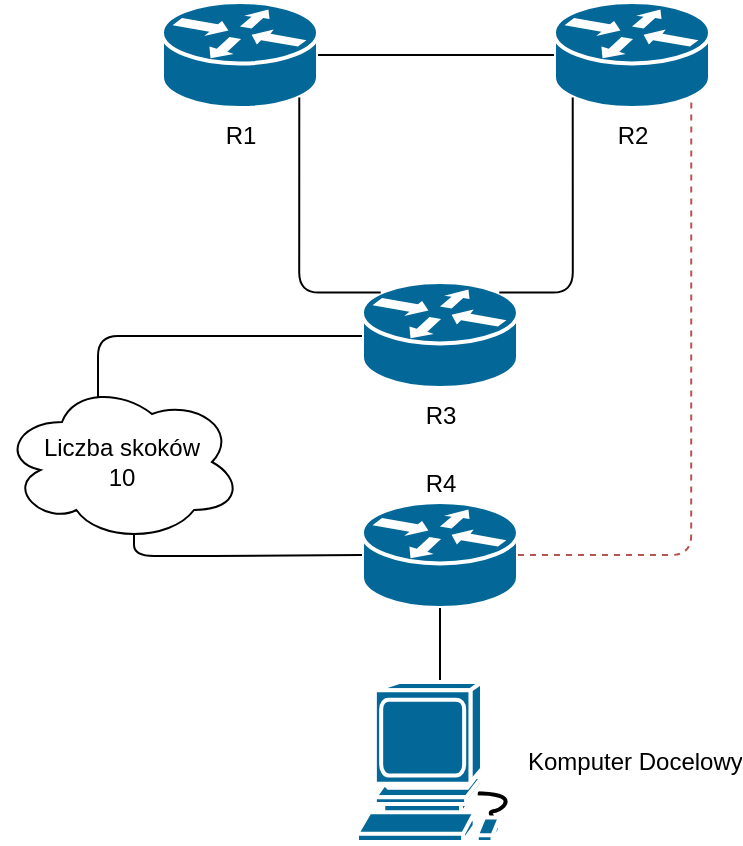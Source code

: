 <mxfile version="12.9.3" type="device"><diagram id="KWXW2-aJgWxt89BeQNTQ" name="Page-1"><mxGraphModel dx="760" dy="439" grid="1" gridSize="10" guides="1" tooltips="1" connect="1" arrows="1" fold="1" page="1" pageScale="1" pageWidth="850" pageHeight="1100" math="0" shadow="0"><root><mxCell id="0"/><mxCell id="1" parent="0"/><mxCell id="s9BR7eDd0VU20gEP63n3-1" value="R4" style="shape=mxgraph.cisco.routers.router;html=1;pointerEvents=1;dashed=0;fillColor=#036897;strokeColor=#ffffff;strokeWidth=2;verticalLabelPosition=top;verticalAlign=bottom;align=center;outlineConnect=0;labelPosition=center;" vertex="1" parent="1"><mxGeometry x="290" y="270" width="78" height="53" as="geometry"/></mxCell><mxCell id="s9BR7eDd0VU20gEP63n3-3" value="R3" style="shape=mxgraph.cisco.routers.router;html=1;pointerEvents=1;dashed=0;fillColor=#036897;strokeColor=#ffffff;strokeWidth=2;verticalLabelPosition=bottom;verticalAlign=top;align=center;outlineConnect=0;" vertex="1" parent="1"><mxGeometry x="290" y="160" width="78" height="53" as="geometry"/></mxCell><mxCell id="s9BR7eDd0VU20gEP63n3-4" value="R2" style="shape=mxgraph.cisco.routers.router;html=1;pointerEvents=1;dashed=0;fillColor=#036897;strokeColor=#ffffff;strokeWidth=2;verticalLabelPosition=bottom;verticalAlign=top;align=center;outlineConnect=0;" vertex="1" parent="1"><mxGeometry x="386" y="20" width="78" height="53" as="geometry"/></mxCell><mxCell id="s9BR7eDd0VU20gEP63n3-5" value="R1" style="shape=mxgraph.cisco.routers.router;html=1;pointerEvents=1;dashed=0;fillColor=#036897;strokeColor=#ffffff;strokeWidth=2;verticalLabelPosition=bottom;verticalAlign=top;align=center;outlineConnect=0;" vertex="1" parent="1"><mxGeometry x="190" y="20" width="78" height="53" as="geometry"/></mxCell><mxCell id="s9BR7eDd0VU20gEP63n3-7" value="Liczba skoków&lt;br&gt;10" style="ellipse;shape=cloud;whiteSpace=wrap;html=1;" vertex="1" parent="1"><mxGeometry x="110" y="210" width="120" height="80" as="geometry"/></mxCell><mxCell id="s9BR7eDd0VU20gEP63n3-8" value="" style="endArrow=none;html=1;entryX=0;entryY=0.5;entryDx=0;entryDy=0;entryPerimeter=0;edgeStyle=orthogonalEdgeStyle;exitX=0.4;exitY=0.1;exitDx=0;exitDy=0;exitPerimeter=0;" edge="1" parent="1" source="s9BR7eDd0VU20gEP63n3-7" target="s9BR7eDd0VU20gEP63n3-3"><mxGeometry width="50" height="50" relative="1" as="geometry"><mxPoint x="170" y="187" as="sourcePoint"/><mxPoint x="310" y="240" as="targetPoint"/><Array as="points"><mxPoint x="158" y="187"/><mxPoint x="290" y="187"/></Array></mxGeometry></mxCell><mxCell id="s9BR7eDd0VU20gEP63n3-9" value="" style="endArrow=none;html=1;entryX=0;entryY=0.5;entryDx=0;entryDy=0;entryPerimeter=0;exitX=0.55;exitY=0.95;exitDx=0;exitDy=0;exitPerimeter=0;edgeStyle=orthogonalEdgeStyle;" edge="1" parent="1" source="s9BR7eDd0VU20gEP63n3-7" target="s9BR7eDd0VU20gEP63n3-1"><mxGeometry width="50" height="50" relative="1" as="geometry"><mxPoint x="190" y="360" as="sourcePoint"/><mxPoint x="240" y="310" as="targetPoint"/><Array as="points"><mxPoint x="176" y="297"/><mxPoint x="206" y="297"/></Array></mxGeometry></mxCell><mxCell id="s9BR7eDd0VU20gEP63n3-10" value="" style="endArrow=none;html=1;entryX=0.88;entryY=0.9;entryDx=0;entryDy=0;entryPerimeter=0;exitX=0.12;exitY=0.1;exitDx=0;exitDy=0;exitPerimeter=0;edgeStyle=orthogonalEdgeStyle;" edge="1" parent="1" source="s9BR7eDd0VU20gEP63n3-3" target="s9BR7eDd0VU20gEP63n3-5"><mxGeometry width="50" height="50" relative="1" as="geometry"><mxPoint x="290" y="160" as="sourcePoint"/><mxPoint x="340" y="110" as="targetPoint"/></mxGeometry></mxCell><mxCell id="s9BR7eDd0VU20gEP63n3-11" value="" style="endArrow=none;html=1;entryX=0.12;entryY=0.9;entryDx=0;entryDy=0;entryPerimeter=0;exitX=0.88;exitY=0.1;exitDx=0;exitDy=0;exitPerimeter=0;edgeStyle=orthogonalEdgeStyle;" edge="1" parent="1" source="s9BR7eDd0VU20gEP63n3-3" target="s9BR7eDd0VU20gEP63n3-4"><mxGeometry width="50" height="50" relative="1" as="geometry"><mxPoint x="390" y="180" as="sourcePoint"/><mxPoint x="440" y="130" as="targetPoint"/></mxGeometry></mxCell><mxCell id="s9BR7eDd0VU20gEP63n3-12" value="" style="endArrow=none;html=1;entryX=0.88;entryY=0.9;entryDx=0;entryDy=0;entryPerimeter=0;edgeStyle=orthogonalEdgeStyle;dashed=1;fillColor=#f8cecc;strokeColor=#b85450;" edge="1" parent="1" source="s9BR7eDd0VU20gEP63n3-1" target="s9BR7eDd0VU20gEP63n3-4"><mxGeometry width="50" height="50" relative="1" as="geometry"><mxPoint x="470" y="140" as="sourcePoint"/><mxPoint x="520" y="90" as="targetPoint"/></mxGeometry></mxCell><mxCell id="s9BR7eDd0VU20gEP63n3-13" value="" style="endArrow=none;html=1;entryX=0;entryY=0.5;entryDx=0;entryDy=0;entryPerimeter=0;exitX=1;exitY=0.5;exitDx=0;exitDy=0;exitPerimeter=0;" edge="1" parent="1" source="s9BR7eDd0VU20gEP63n3-5" target="s9BR7eDd0VU20gEP63n3-4"><mxGeometry width="50" height="50" relative="1" as="geometry"><mxPoint x="300" y="130" as="sourcePoint"/><mxPoint x="350" y="80" as="targetPoint"/></mxGeometry></mxCell><mxCell id="s9BR7eDd0VU20gEP63n3-14" value="" style="endArrow=none;html=1;entryX=0.5;entryY=1;entryDx=0;entryDy=0;entryPerimeter=0;exitX=0.5;exitY=0;exitDx=0;exitDy=0;exitPerimeter=0;" edge="1" parent="1" source="s9BR7eDd0VU20gEP63n3-15" target="s9BR7eDd0VU20gEP63n3-1"><mxGeometry width="50" height="50" relative="1" as="geometry"><mxPoint x="340" y="360" as="sourcePoint"/><mxPoint x="329" y="350" as="targetPoint"/></mxGeometry></mxCell><mxCell id="s9BR7eDd0VU20gEP63n3-15" value="Komputer Docelowy" style="shape=mxgraph.cisco.computers_and_peripherals.workstation;html=1;pointerEvents=1;dashed=0;fillColor=#036897;strokeColor=#ffffff;strokeWidth=2;verticalLabelPosition=middle;verticalAlign=middle;align=left;outlineConnect=0;labelPosition=right;" vertex="1" parent="1"><mxGeometry x="287.5" y="360" width="83" height="80" as="geometry"/></mxCell></root></mxGraphModel></diagram></mxfile>